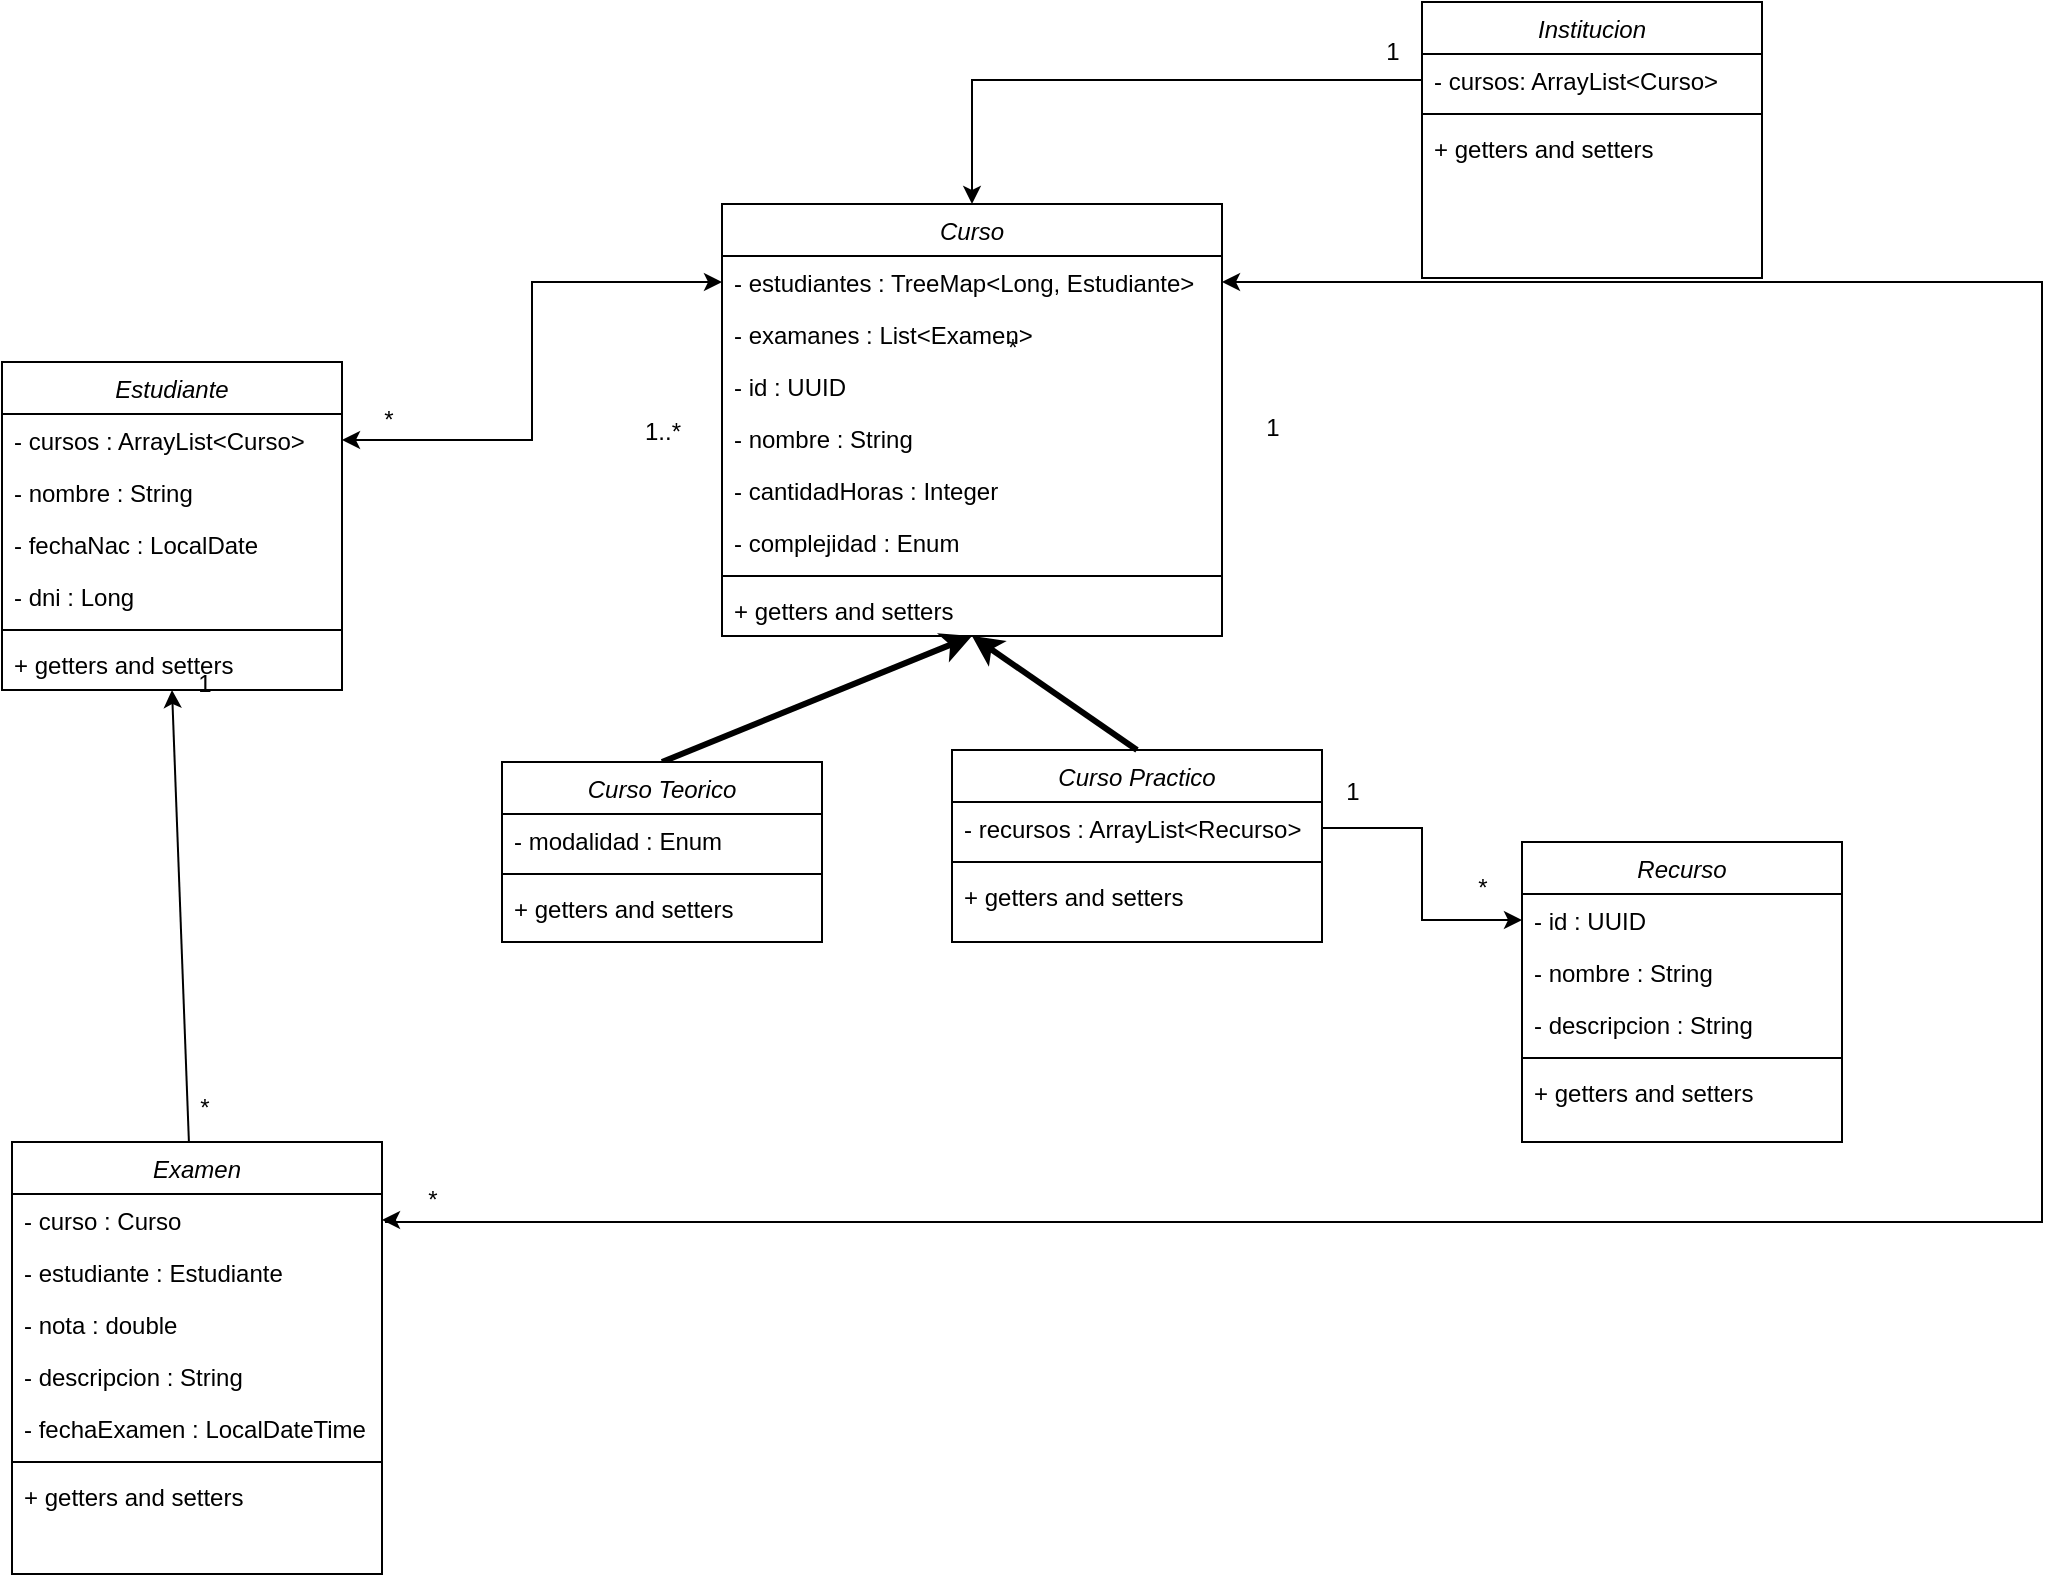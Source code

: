 <mxfile version="23.1.5" type="device">
  <diagram id="C5RBs43oDa-KdzZeNtuy" name="Page-1">
    <mxGraphModel dx="1122" dy="709" grid="1" gridSize="10" guides="1" tooltips="1" connect="1" arrows="1" fold="1" page="1" pageScale="1" pageWidth="1169" pageHeight="827" math="0" shadow="0">
      <root>
        <mxCell id="WIyWlLk6GJQsqaUBKTNV-0" />
        <mxCell id="WIyWlLk6GJQsqaUBKTNV-1" parent="WIyWlLk6GJQsqaUBKTNV-0" />
        <mxCell id="zkfFHV4jXpPFQw0GAbJ--0" value="Curso&#xa;" style="swimlane;fontStyle=2;align=center;verticalAlign=top;childLayout=stackLayout;horizontal=1;startSize=26;horizontalStack=0;resizeParent=1;resizeLast=0;collapsible=1;marginBottom=0;rounded=0;shadow=0;strokeWidth=1;" parent="WIyWlLk6GJQsqaUBKTNV-1" vertex="1">
          <mxGeometry x="400" y="131" width="250" height="216" as="geometry">
            <mxRectangle x="230" y="140" width="160" height="26" as="alternateBounds" />
          </mxGeometry>
        </mxCell>
        <mxCell id="zkfFHV4jXpPFQw0GAbJ--1" value="- estudiantes : TreeMap&lt;Long, Estudiante&gt;" style="text;align=left;verticalAlign=top;spacingLeft=4;spacingRight=4;overflow=hidden;rotatable=0;points=[[0,0.5],[1,0.5]];portConstraint=eastwest;" parent="zkfFHV4jXpPFQw0GAbJ--0" vertex="1">
          <mxGeometry y="26" width="250" height="26" as="geometry" />
        </mxCell>
        <mxCell id="J5mlPNqyM7gfoigf43FM-60" value="- examanes : List&lt;Examen&gt;" style="text;align=left;verticalAlign=top;spacingLeft=4;spacingRight=4;overflow=hidden;rotatable=0;points=[[0,0.5],[1,0.5]];portConstraint=eastwest;" vertex="1" parent="zkfFHV4jXpPFQw0GAbJ--0">
          <mxGeometry y="52" width="250" height="26" as="geometry" />
        </mxCell>
        <mxCell id="J5mlPNqyM7gfoigf43FM-81" value="- id : UUID" style="text;align=left;verticalAlign=top;spacingLeft=4;spacingRight=4;overflow=hidden;rotatable=0;points=[[0,0.5],[1,0.5]];portConstraint=eastwest;" vertex="1" parent="zkfFHV4jXpPFQw0GAbJ--0">
          <mxGeometry y="78" width="250" height="26" as="geometry" />
        </mxCell>
        <mxCell id="J5mlPNqyM7gfoigf43FM-73" value="- nombre : String" style="text;align=left;verticalAlign=top;spacingLeft=4;spacingRight=4;overflow=hidden;rotatable=0;points=[[0,0.5],[1,0.5]];portConstraint=eastwest;" vertex="1" parent="zkfFHV4jXpPFQw0GAbJ--0">
          <mxGeometry y="104" width="250" height="26" as="geometry" />
        </mxCell>
        <mxCell id="J5mlPNqyM7gfoigf43FM-76" value="- cantidadHoras : Integer" style="text;align=left;verticalAlign=top;spacingLeft=4;spacingRight=4;overflow=hidden;rotatable=0;points=[[0,0.5],[1,0.5]];portConstraint=eastwest;" vertex="1" parent="zkfFHV4jXpPFQw0GAbJ--0">
          <mxGeometry y="130" width="250" height="26" as="geometry" />
        </mxCell>
        <mxCell id="J5mlPNqyM7gfoigf43FM-75" value="- complejidad : Enum" style="text;align=left;verticalAlign=top;spacingLeft=4;spacingRight=4;overflow=hidden;rotatable=0;points=[[0,0.5],[1,0.5]];portConstraint=eastwest;" vertex="1" parent="zkfFHV4jXpPFQw0GAbJ--0">
          <mxGeometry y="156" width="250" height="26" as="geometry" />
        </mxCell>
        <mxCell id="zkfFHV4jXpPFQw0GAbJ--4" value="" style="line;html=1;strokeWidth=1;align=left;verticalAlign=middle;spacingTop=-1;spacingLeft=3;spacingRight=3;rotatable=0;labelPosition=right;points=[];portConstraint=eastwest;" parent="zkfFHV4jXpPFQw0GAbJ--0" vertex="1">
          <mxGeometry y="182" width="250" height="8" as="geometry" />
        </mxCell>
        <mxCell id="zkfFHV4jXpPFQw0GAbJ--5" value="+ getters and setters" style="text;align=left;verticalAlign=top;spacingLeft=4;spacingRight=4;overflow=hidden;rotatable=0;points=[[0,0.5],[1,0.5]];portConstraint=eastwest;" parent="zkfFHV4jXpPFQw0GAbJ--0" vertex="1">
          <mxGeometry y="190" width="250" height="26" as="geometry" />
        </mxCell>
        <mxCell id="J5mlPNqyM7gfoigf43FM-19" style="rounded=0;orthogonalLoop=1;jettySize=auto;html=1;entryX=0.5;entryY=1;entryDx=0;entryDy=0;exitX=0.5;exitY=0;exitDx=0;exitDy=0;horizontal=1;strokeWidth=3;" edge="1" parent="WIyWlLk6GJQsqaUBKTNV-1" source="J5mlPNqyM7gfoigf43FM-1" target="zkfFHV4jXpPFQw0GAbJ--0">
          <mxGeometry relative="1" as="geometry">
            <mxPoint x="350" y="280" as="targetPoint" />
          </mxGeometry>
        </mxCell>
        <mxCell id="J5mlPNqyM7gfoigf43FM-1" value="Curso Teorico" style="swimlane;fontStyle=2;align=center;verticalAlign=top;childLayout=stackLayout;horizontal=1;startSize=26;horizontalStack=0;resizeParent=1;resizeLast=0;collapsible=1;marginBottom=0;rounded=0;shadow=0;strokeWidth=1;" vertex="1" parent="WIyWlLk6GJQsqaUBKTNV-1">
          <mxGeometry x="290" y="410" width="160" height="90" as="geometry">
            <mxRectangle x="230" y="140" width="160" height="26" as="alternateBounds" />
          </mxGeometry>
        </mxCell>
        <mxCell id="J5mlPNqyM7gfoigf43FM-2" value="- modalidad : Enum" style="text;align=left;verticalAlign=top;spacingLeft=4;spacingRight=4;overflow=hidden;rotatable=0;points=[[0,0.5],[1,0.5]];portConstraint=eastwest;" vertex="1" parent="J5mlPNqyM7gfoigf43FM-1">
          <mxGeometry y="26" width="160" height="26" as="geometry" />
        </mxCell>
        <mxCell id="J5mlPNqyM7gfoigf43FM-3" value="" style="line;html=1;strokeWidth=1;align=left;verticalAlign=middle;spacingTop=-1;spacingLeft=3;spacingRight=3;rotatable=0;labelPosition=right;points=[];portConstraint=eastwest;" vertex="1" parent="J5mlPNqyM7gfoigf43FM-1">
          <mxGeometry y="52" width="160" height="8" as="geometry" />
        </mxCell>
        <mxCell id="J5mlPNqyM7gfoigf43FM-4" value="+ getters and setters" style="text;align=left;verticalAlign=top;spacingLeft=4;spacingRight=4;overflow=hidden;rotatable=0;points=[[0,0.5],[1,0.5]];portConstraint=eastwest;" vertex="1" parent="J5mlPNqyM7gfoigf43FM-1">
          <mxGeometry y="60" width="160" height="26" as="geometry" />
        </mxCell>
        <mxCell id="J5mlPNqyM7gfoigf43FM-5" value="Curso Practico" style="swimlane;fontStyle=2;align=center;verticalAlign=top;childLayout=stackLayout;horizontal=1;startSize=26;horizontalStack=0;resizeParent=1;resizeLast=0;collapsible=1;marginBottom=0;rounded=0;shadow=0;strokeWidth=1;" vertex="1" parent="WIyWlLk6GJQsqaUBKTNV-1">
          <mxGeometry x="515" y="404" width="185" height="96" as="geometry">
            <mxRectangle x="230" y="140" width="160" height="26" as="alternateBounds" />
          </mxGeometry>
        </mxCell>
        <mxCell id="J5mlPNqyM7gfoigf43FM-6" value="- recursos : ArrayList&lt;Recurso&gt;" style="text;align=left;verticalAlign=top;spacingLeft=4;spacingRight=4;overflow=hidden;rotatable=0;points=[[0,0.5],[1,0.5]];portConstraint=eastwest;" vertex="1" parent="J5mlPNqyM7gfoigf43FM-5">
          <mxGeometry y="26" width="185" height="26" as="geometry" />
        </mxCell>
        <mxCell id="J5mlPNqyM7gfoigf43FM-7" value="" style="line;html=1;strokeWidth=1;align=left;verticalAlign=middle;spacingTop=-1;spacingLeft=3;spacingRight=3;rotatable=0;labelPosition=right;points=[];portConstraint=eastwest;" vertex="1" parent="J5mlPNqyM7gfoigf43FM-5">
          <mxGeometry y="52" width="185" height="8" as="geometry" />
        </mxCell>
        <mxCell id="J5mlPNqyM7gfoigf43FM-20" value="+ getters and setters" style="text;align=left;verticalAlign=top;spacingLeft=4;spacingRight=4;overflow=hidden;rotatable=0;points=[[0,0.5],[1,0.5]];portConstraint=eastwest;" vertex="1" parent="J5mlPNqyM7gfoigf43FM-5">
          <mxGeometry y="60" width="185" height="26" as="geometry" />
        </mxCell>
        <mxCell id="J5mlPNqyM7gfoigf43FM-21" style="rounded=0;orthogonalLoop=1;jettySize=auto;html=1;entryX=0.5;entryY=1;entryDx=0;entryDy=0;exitX=0.5;exitY=0;exitDx=0;exitDy=0;horizontal=1;strokeWidth=3;" edge="1" parent="WIyWlLk6GJQsqaUBKTNV-1" source="J5mlPNqyM7gfoigf43FM-5" target="zkfFHV4jXpPFQw0GAbJ--0">
          <mxGeometry relative="1" as="geometry">
            <mxPoint x="440" y="260" as="targetPoint" />
            <mxPoint x="520" y="360" as="sourcePoint" />
          </mxGeometry>
        </mxCell>
        <mxCell id="J5mlPNqyM7gfoigf43FM-22" value="Recurso" style="swimlane;fontStyle=2;align=center;verticalAlign=top;childLayout=stackLayout;horizontal=1;startSize=26;horizontalStack=0;resizeParent=1;resizeLast=0;collapsible=1;marginBottom=0;rounded=0;shadow=0;strokeWidth=1;" vertex="1" parent="WIyWlLk6GJQsqaUBKTNV-1">
          <mxGeometry x="800" y="450" width="160" height="150" as="geometry">
            <mxRectangle x="230" y="140" width="160" height="26" as="alternateBounds" />
          </mxGeometry>
        </mxCell>
        <mxCell id="J5mlPNqyM7gfoigf43FM-23" value="- id : UUID" style="text;align=left;verticalAlign=top;spacingLeft=4;spacingRight=4;overflow=hidden;rotatable=0;points=[[0,0.5],[1,0.5]];portConstraint=eastwest;" vertex="1" parent="J5mlPNqyM7gfoigf43FM-22">
          <mxGeometry y="26" width="160" height="26" as="geometry" />
        </mxCell>
        <mxCell id="J5mlPNqyM7gfoigf43FM-78" value="- nombre : String" style="text;align=left;verticalAlign=top;spacingLeft=4;spacingRight=4;overflow=hidden;rotatable=0;points=[[0,0.5],[1,0.5]];portConstraint=eastwest;" vertex="1" parent="J5mlPNqyM7gfoigf43FM-22">
          <mxGeometry y="52" width="160" height="26" as="geometry" />
        </mxCell>
        <mxCell id="J5mlPNqyM7gfoigf43FM-77" value="- descripcion : String" style="text;align=left;verticalAlign=top;spacingLeft=4;spacingRight=4;overflow=hidden;rotatable=0;points=[[0,0.5],[1,0.5]];portConstraint=eastwest;" vertex="1" parent="J5mlPNqyM7gfoigf43FM-22">
          <mxGeometry y="78" width="160" height="26" as="geometry" />
        </mxCell>
        <mxCell id="J5mlPNqyM7gfoigf43FM-24" value="" style="line;html=1;strokeWidth=1;align=left;verticalAlign=middle;spacingTop=-1;spacingLeft=3;spacingRight=3;rotatable=0;labelPosition=right;points=[];portConstraint=eastwest;" vertex="1" parent="J5mlPNqyM7gfoigf43FM-22">
          <mxGeometry y="104" width="160" height="8" as="geometry" />
        </mxCell>
        <mxCell id="J5mlPNqyM7gfoigf43FM-25" value="+ getters and setters" style="text;align=left;verticalAlign=top;spacingLeft=4;spacingRight=4;overflow=hidden;rotatable=0;points=[[0,0.5],[1,0.5]];portConstraint=eastwest;" vertex="1" parent="J5mlPNqyM7gfoigf43FM-22">
          <mxGeometry y="112" width="160" height="26" as="geometry" />
        </mxCell>
        <mxCell id="J5mlPNqyM7gfoigf43FM-27" style="edgeStyle=orthogonalEdgeStyle;rounded=0;orthogonalLoop=1;jettySize=auto;html=1;entryX=0;entryY=0.5;entryDx=0;entryDy=0;exitX=1;exitY=0.5;exitDx=0;exitDy=0;" edge="1" parent="WIyWlLk6GJQsqaUBKTNV-1" source="J5mlPNqyM7gfoigf43FM-6" target="J5mlPNqyM7gfoigf43FM-23">
          <mxGeometry relative="1" as="geometry" />
        </mxCell>
        <mxCell id="J5mlPNqyM7gfoigf43FM-32" style="edgeStyle=orthogonalEdgeStyle;rounded=0;orthogonalLoop=1;jettySize=auto;html=1;entryX=0;entryY=0.5;entryDx=0;entryDy=0;startArrow=classic;startFill=1;exitX=1;exitY=0.5;exitDx=0;exitDy=0;" edge="1" parent="WIyWlLk6GJQsqaUBKTNV-1" source="J5mlPNqyM7gfoigf43FM-29" target="zkfFHV4jXpPFQw0GAbJ--1">
          <mxGeometry relative="1" as="geometry">
            <mxPoint x="330" y="130" as="targetPoint" />
          </mxGeometry>
        </mxCell>
        <mxCell id="J5mlPNqyM7gfoigf43FM-28" value="Estudiante" style="swimlane;fontStyle=2;align=center;verticalAlign=top;childLayout=stackLayout;horizontal=1;startSize=26;horizontalStack=0;resizeParent=1;resizeLast=0;collapsible=1;marginBottom=0;rounded=0;shadow=0;strokeWidth=1;" vertex="1" parent="WIyWlLk6GJQsqaUBKTNV-1">
          <mxGeometry x="40" y="210" width="170" height="164" as="geometry">
            <mxRectangle x="230" y="140" width="160" height="26" as="alternateBounds" />
          </mxGeometry>
        </mxCell>
        <mxCell id="J5mlPNqyM7gfoigf43FM-29" value="- cursos : ArrayList&lt;Curso&gt;" style="text;align=left;verticalAlign=top;spacingLeft=4;spacingRight=4;overflow=hidden;rotatable=0;points=[[0,0.5],[1,0.5]];portConstraint=eastwest;" vertex="1" parent="J5mlPNqyM7gfoigf43FM-28">
          <mxGeometry y="26" width="170" height="26" as="geometry" />
        </mxCell>
        <mxCell id="J5mlPNqyM7gfoigf43FM-71" value="- nombre : String" style="text;align=left;verticalAlign=top;spacingLeft=4;spacingRight=4;overflow=hidden;rotatable=0;points=[[0,0.5],[1,0.5]];portConstraint=eastwest;" vertex="1" parent="J5mlPNqyM7gfoigf43FM-28">
          <mxGeometry y="52" width="170" height="26" as="geometry" />
        </mxCell>
        <mxCell id="J5mlPNqyM7gfoigf43FM-70" value="- fechaNac : LocalDate" style="text;align=left;verticalAlign=top;spacingLeft=4;spacingRight=4;overflow=hidden;rotatable=0;points=[[0,0.5],[1,0.5]];portConstraint=eastwest;" vertex="1" parent="J5mlPNqyM7gfoigf43FM-28">
          <mxGeometry y="78" width="170" height="26" as="geometry" />
        </mxCell>
        <mxCell id="J5mlPNqyM7gfoigf43FM-72" value="- dni : Long" style="text;align=left;verticalAlign=top;spacingLeft=4;spacingRight=4;overflow=hidden;rotatable=0;points=[[0,0.5],[1,0.5]];portConstraint=eastwest;" vertex="1" parent="J5mlPNqyM7gfoigf43FM-28">
          <mxGeometry y="104" width="170" height="26" as="geometry" />
        </mxCell>
        <mxCell id="J5mlPNqyM7gfoigf43FM-30" value="" style="line;html=1;strokeWidth=1;align=left;verticalAlign=middle;spacingTop=-1;spacingLeft=3;spacingRight=3;rotatable=0;labelPosition=right;points=[];portConstraint=eastwest;" vertex="1" parent="J5mlPNqyM7gfoigf43FM-28">
          <mxGeometry y="130" width="170" height="8" as="geometry" />
        </mxCell>
        <mxCell id="J5mlPNqyM7gfoigf43FM-31" value="+ getters and setters" style="text;align=left;verticalAlign=top;spacingLeft=4;spacingRight=4;overflow=hidden;rotatable=0;points=[[0,0.5],[1,0.5]];portConstraint=eastwest;" vertex="1" parent="J5mlPNqyM7gfoigf43FM-28">
          <mxGeometry y="138" width="170" height="26" as="geometry" />
        </mxCell>
        <mxCell id="J5mlPNqyM7gfoigf43FM-33" value="Institucion" style="swimlane;fontStyle=2;align=center;verticalAlign=top;childLayout=stackLayout;horizontal=1;startSize=26;horizontalStack=0;resizeParent=1;resizeLast=0;collapsible=1;marginBottom=0;rounded=0;shadow=0;strokeWidth=1;" vertex="1" parent="WIyWlLk6GJQsqaUBKTNV-1">
          <mxGeometry x="750" y="30" width="170" height="138" as="geometry">
            <mxRectangle x="230" y="140" width="160" height="26" as="alternateBounds" />
          </mxGeometry>
        </mxCell>
        <mxCell id="J5mlPNqyM7gfoigf43FM-34" value="- cursos: ArrayList&lt;Curso&gt;" style="text;align=left;verticalAlign=top;spacingLeft=4;spacingRight=4;overflow=hidden;rotatable=0;points=[[0,0.5],[1,0.5]];portConstraint=eastwest;" vertex="1" parent="J5mlPNqyM7gfoigf43FM-33">
          <mxGeometry y="26" width="170" height="26" as="geometry" />
        </mxCell>
        <mxCell id="J5mlPNqyM7gfoigf43FM-35" value="" style="line;html=1;strokeWidth=1;align=left;verticalAlign=middle;spacingTop=-1;spacingLeft=3;spacingRight=3;rotatable=0;labelPosition=right;points=[];portConstraint=eastwest;" vertex="1" parent="J5mlPNqyM7gfoigf43FM-33">
          <mxGeometry y="52" width="170" height="8" as="geometry" />
        </mxCell>
        <mxCell id="J5mlPNqyM7gfoigf43FM-36" value="+ getters and setters" style="text;align=left;verticalAlign=top;spacingLeft=4;spacingRight=4;overflow=hidden;rotatable=0;points=[[0,0.5],[1,0.5]];portConstraint=eastwest;" vertex="1" parent="J5mlPNqyM7gfoigf43FM-33">
          <mxGeometry y="60" width="170" height="26" as="geometry" />
        </mxCell>
        <mxCell id="J5mlPNqyM7gfoigf43FM-37" style="edgeStyle=orthogonalEdgeStyle;rounded=0;orthogonalLoop=1;jettySize=auto;html=1;entryX=0.5;entryY=0;entryDx=0;entryDy=0;exitX=0;exitY=0.5;exitDx=0;exitDy=0;" edge="1" parent="WIyWlLk6GJQsqaUBKTNV-1" source="J5mlPNqyM7gfoigf43FM-34" target="zkfFHV4jXpPFQw0GAbJ--0">
          <mxGeometry relative="1" as="geometry" />
        </mxCell>
        <mxCell id="J5mlPNqyM7gfoigf43FM-51" style="rounded=0;orthogonalLoop=1;jettySize=auto;html=1;entryX=0.5;entryY=1;entryDx=0;entryDy=0;" edge="1" parent="WIyWlLk6GJQsqaUBKTNV-1" source="J5mlPNqyM7gfoigf43FM-38" target="J5mlPNqyM7gfoigf43FM-28">
          <mxGeometry relative="1" as="geometry">
            <mxPoint x="150" y="250" as="targetPoint" />
          </mxGeometry>
        </mxCell>
        <mxCell id="J5mlPNqyM7gfoigf43FM-38" value="Examen" style="swimlane;fontStyle=2;align=center;verticalAlign=top;childLayout=stackLayout;horizontal=1;startSize=26;horizontalStack=0;resizeParent=1;resizeLast=0;collapsible=1;marginBottom=0;rounded=0;shadow=0;strokeWidth=1;" vertex="1" parent="WIyWlLk6GJQsqaUBKTNV-1">
          <mxGeometry x="45" y="600" width="185" height="216" as="geometry">
            <mxRectangle x="230" y="140" width="160" height="26" as="alternateBounds" />
          </mxGeometry>
        </mxCell>
        <mxCell id="J5mlPNqyM7gfoigf43FM-39" value="- curso : Curso" style="text;align=left;verticalAlign=top;spacingLeft=4;spacingRight=4;overflow=hidden;rotatable=0;points=[[0,0.5],[1,0.5]];portConstraint=eastwest;" vertex="1" parent="J5mlPNqyM7gfoigf43FM-38">
          <mxGeometry y="26" width="185" height="26" as="geometry" />
        </mxCell>
        <mxCell id="J5mlPNqyM7gfoigf43FM-61" value="- estudiante : Estudiante" style="text;align=left;verticalAlign=top;spacingLeft=4;spacingRight=4;overflow=hidden;rotatable=0;points=[[0,0.5],[1,0.5]];portConstraint=eastwest;" vertex="1" parent="J5mlPNqyM7gfoigf43FM-38">
          <mxGeometry y="52" width="185" height="26" as="geometry" />
        </mxCell>
        <mxCell id="J5mlPNqyM7gfoigf43FM-67" value="- nota : double" style="text;align=left;verticalAlign=top;spacingLeft=4;spacingRight=4;overflow=hidden;rotatable=0;points=[[0,0.5],[1,0.5]];portConstraint=eastwest;" vertex="1" parent="J5mlPNqyM7gfoigf43FM-38">
          <mxGeometry y="78" width="185" height="26" as="geometry" />
        </mxCell>
        <mxCell id="J5mlPNqyM7gfoigf43FM-66" value="- descripcion : String" style="text;align=left;verticalAlign=top;spacingLeft=4;spacingRight=4;overflow=hidden;rotatable=0;points=[[0,0.5],[1,0.5]];portConstraint=eastwest;" vertex="1" parent="J5mlPNqyM7gfoigf43FM-38">
          <mxGeometry y="104" width="185" height="26" as="geometry" />
        </mxCell>
        <mxCell id="J5mlPNqyM7gfoigf43FM-80" value="- fechaExamen : LocalDateTime" style="text;align=left;verticalAlign=top;spacingLeft=4;spacingRight=4;overflow=hidden;rotatable=0;points=[[0,0.5],[1,0.5]];portConstraint=eastwest;" vertex="1" parent="J5mlPNqyM7gfoigf43FM-38">
          <mxGeometry y="130" width="185" height="26" as="geometry" />
        </mxCell>
        <mxCell id="J5mlPNqyM7gfoigf43FM-40" value="" style="line;html=1;strokeWidth=1;align=left;verticalAlign=middle;spacingTop=-1;spacingLeft=3;spacingRight=3;rotatable=0;labelPosition=right;points=[];portConstraint=eastwest;" vertex="1" parent="J5mlPNqyM7gfoigf43FM-38">
          <mxGeometry y="156" width="185" height="8" as="geometry" />
        </mxCell>
        <mxCell id="J5mlPNqyM7gfoigf43FM-41" value="+ getters and setters" style="text;align=left;verticalAlign=top;spacingLeft=4;spacingRight=4;overflow=hidden;rotatable=0;points=[[0,0.5],[1,0.5]];portConstraint=eastwest;" vertex="1" parent="J5mlPNqyM7gfoigf43FM-38">
          <mxGeometry y="164" width="185" height="26" as="geometry" />
        </mxCell>
        <mxCell id="J5mlPNqyM7gfoigf43FM-43" style="edgeStyle=orthogonalEdgeStyle;rounded=0;orthogonalLoop=1;jettySize=auto;html=1;endArrow=classic;endFill=1;startArrow=classic;startFill=1;exitX=1;exitY=0.5;exitDx=0;exitDy=0;" edge="1" parent="WIyWlLk6GJQsqaUBKTNV-1" source="J5mlPNqyM7gfoigf43FM-39" target="zkfFHV4jXpPFQw0GAbJ--1">
          <mxGeometry relative="1" as="geometry">
            <mxPoint x="290" y="705.7" as="sourcePoint" />
            <mxPoint x="507.92" y="257.652" as="targetPoint" />
            <Array as="points">
              <mxPoint x="232" y="639" />
              <mxPoint x="1060" y="640" />
              <mxPoint x="1060" y="258" />
            </Array>
          </mxGeometry>
        </mxCell>
        <mxCell id="J5mlPNqyM7gfoigf43FM-53" value="1" style="text;html=1;align=center;verticalAlign=middle;resizable=0;points=[];autosize=1;strokeColor=none;fillColor=none;" vertex="1" parent="WIyWlLk6GJQsqaUBKTNV-1">
          <mxGeometry x="720" y="40" width="30" height="30" as="geometry" />
        </mxCell>
        <mxCell id="J5mlPNqyM7gfoigf43FM-54" value="*" style="text;html=1;align=center;verticalAlign=middle;resizable=0;points=[];autosize=1;strokeColor=none;fillColor=none;" vertex="1" parent="WIyWlLk6GJQsqaUBKTNV-1">
          <mxGeometry x="530" y="188" width="30" height="30" as="geometry" />
        </mxCell>
        <mxCell id="J5mlPNqyM7gfoigf43FM-55" value="1..*" style="text;html=1;align=center;verticalAlign=middle;resizable=0;points=[];autosize=1;strokeColor=none;fillColor=none;" vertex="1" parent="WIyWlLk6GJQsqaUBKTNV-1">
          <mxGeometry x="350" y="230" width="40" height="30" as="geometry" />
        </mxCell>
        <mxCell id="J5mlPNqyM7gfoigf43FM-56" value="*" style="text;html=1;align=center;verticalAlign=middle;resizable=0;points=[];autosize=1;strokeColor=none;fillColor=none;" vertex="1" parent="WIyWlLk6GJQsqaUBKTNV-1">
          <mxGeometry x="218" y="224" width="30" height="30" as="geometry" />
        </mxCell>
        <mxCell id="J5mlPNqyM7gfoigf43FM-58" value="1" style="text;html=1;align=center;verticalAlign=middle;resizable=0;points=[];autosize=1;strokeColor=none;fillColor=none;" vertex="1" parent="WIyWlLk6GJQsqaUBKTNV-1">
          <mxGeometry x="660" y="228" width="30" height="30" as="geometry" />
        </mxCell>
        <mxCell id="J5mlPNqyM7gfoigf43FM-59" value="*" style="text;html=1;align=center;verticalAlign=middle;resizable=0;points=[];autosize=1;strokeColor=none;fillColor=none;" vertex="1" parent="WIyWlLk6GJQsqaUBKTNV-1">
          <mxGeometry x="240" y="614" width="30" height="30" as="geometry" />
        </mxCell>
        <mxCell id="J5mlPNqyM7gfoigf43FM-62" value="1" style="text;html=1;align=center;verticalAlign=middle;resizable=0;points=[];autosize=1;strokeColor=none;fillColor=none;" vertex="1" parent="WIyWlLk6GJQsqaUBKTNV-1">
          <mxGeometry x="126" y="356" width="30" height="30" as="geometry" />
        </mxCell>
        <mxCell id="J5mlPNqyM7gfoigf43FM-63" value="*" style="text;html=1;align=center;verticalAlign=middle;resizable=0;points=[];autosize=1;strokeColor=none;fillColor=none;" vertex="1" parent="WIyWlLk6GJQsqaUBKTNV-1">
          <mxGeometry x="126" y="568" width="30" height="30" as="geometry" />
        </mxCell>
        <mxCell id="J5mlPNqyM7gfoigf43FM-68" value="1" style="text;html=1;align=center;verticalAlign=middle;resizable=0;points=[];autosize=1;strokeColor=none;fillColor=none;" vertex="1" parent="WIyWlLk6GJQsqaUBKTNV-1">
          <mxGeometry x="700" y="410" width="30" height="30" as="geometry" />
        </mxCell>
        <mxCell id="J5mlPNqyM7gfoigf43FM-69" value="*" style="text;html=1;align=center;verticalAlign=middle;resizable=0;points=[];autosize=1;strokeColor=none;fillColor=none;" vertex="1" parent="WIyWlLk6GJQsqaUBKTNV-1">
          <mxGeometry x="765" y="458" width="30" height="30" as="geometry" />
        </mxCell>
      </root>
    </mxGraphModel>
  </diagram>
</mxfile>
